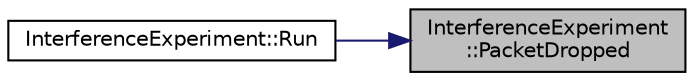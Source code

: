 digraph "InterferenceExperiment::PacketDropped"
{
 // LATEX_PDF_SIZE
  edge [fontname="Helvetica",fontsize="10",labelfontname="Helvetica",labelfontsize="10"];
  node [fontname="Helvetica",fontsize="10",shape=record];
  rankdir="RL";
  Node1 [label="InterferenceExperiment\l::PacketDropped",height=0.2,width=0.4,color="black", fillcolor="grey75", style="filled", fontcolor="black",tooltip="Function triggered when a packet is dropped."];
  Node1 -> Node2 [dir="back",color="midnightblue",fontsize="10",style="solid",fontname="Helvetica"];
  Node2 [label="InterferenceExperiment::Run",height=0.2,width=0.4,color="black", fillcolor="white", style="filled",URL="$class_interference_experiment.html#ae31524d224c311c36d8b1dd5fcc9f269",tooltip="Run function."];
}
